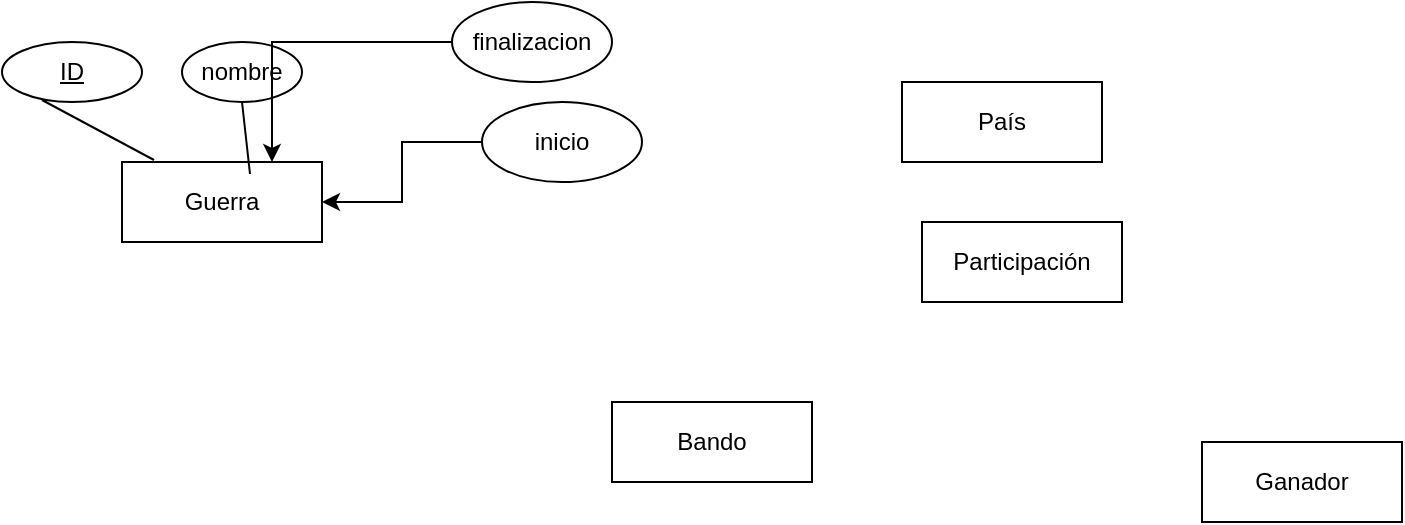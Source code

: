 <mxfile version="22.0.4" type="github">
  <diagram id="R2lEEEUBdFMjLlhIrx00" name="Page-1">
    <mxGraphModel dx="988" dy="529" grid="1" gridSize="10" guides="1" tooltips="1" connect="1" arrows="1" fold="1" page="1" pageScale="1" pageWidth="850" pageHeight="1100" math="0" shadow="0" extFonts="Permanent Marker^https://fonts.googleapis.com/css?family=Permanent+Marker">
      <root>
        <mxCell id="0" />
        <mxCell id="1" parent="0" />
        <mxCell id="Iet_jWAJXBXSNBwaDiyG-1" value="Guerra" style="whiteSpace=wrap;html=1;align=center;" parent="1" vertex="1">
          <mxGeometry x="80" y="180" width="100" height="40" as="geometry" />
        </mxCell>
        <mxCell id="Iet_jWAJXBXSNBwaDiyG-2" value="País" style="whiteSpace=wrap;html=1;align=center;" parent="1" vertex="1">
          <mxGeometry x="470" y="140" width="100" height="40" as="geometry" />
        </mxCell>
        <mxCell id="Iet_jWAJXBXSNBwaDiyG-3" value="Bando" style="whiteSpace=wrap;html=1;align=center;" parent="1" vertex="1">
          <mxGeometry x="325" y="300" width="100" height="40" as="geometry" />
        </mxCell>
        <mxCell id="Iet_jWAJXBXSNBwaDiyG-4" value="Participación" style="whiteSpace=wrap;html=1;align=center;" parent="1" vertex="1">
          <mxGeometry x="480" y="210" width="100" height="40" as="geometry" />
        </mxCell>
        <mxCell id="Iet_jWAJXBXSNBwaDiyG-5" value="Ganador" style="whiteSpace=wrap;html=1;align=center;" parent="1" vertex="1">
          <mxGeometry x="620" y="320" width="100" height="40" as="geometry" />
        </mxCell>
        <mxCell id="AuWt5UhLa8Dw6wnDY-w8-9" style="edgeStyle=orthogonalEdgeStyle;rounded=0;orthogonalLoop=1;jettySize=auto;html=1;entryX=1;entryY=0.5;entryDx=0;entryDy=0;" edge="1" parent="1" source="AuWt5UhLa8Dw6wnDY-w8-1" target="Iet_jWAJXBXSNBwaDiyG-1">
          <mxGeometry relative="1" as="geometry" />
        </mxCell>
        <mxCell id="Iet_jWAJXBXSNBwaDiyG-6" value="&lt;u&gt;ID&lt;/u&gt;" style="ellipse;whiteSpace=wrap;html=1;align=center;" vertex="1" parent="1">
          <mxGeometry x="20" y="120" width="70" height="30" as="geometry" />
        </mxCell>
        <mxCell id="AuWt5UhLa8Dw6wnDY-w8-1" value="inicio" style="ellipse;whiteSpace=wrap;html=1;" vertex="1" parent="1">
          <mxGeometry x="260" y="150" width="80" height="40" as="geometry" />
        </mxCell>
        <mxCell id="Iet_jWAJXBXSNBwaDiyG-7" value="nombre" style="ellipse;whiteSpace=wrap;html=1;align=center;" vertex="1" parent="1">
          <mxGeometry x="110" y="120" width="60" height="30" as="geometry" />
        </mxCell>
        <mxCell id="AuWt5UhLa8Dw6wnDY-w8-8" style="edgeStyle=orthogonalEdgeStyle;rounded=0;orthogonalLoop=1;jettySize=auto;html=1;entryX=0.75;entryY=0;entryDx=0;entryDy=0;" edge="1" parent="1" source="AuWt5UhLa8Dw6wnDY-w8-2" target="Iet_jWAJXBXSNBwaDiyG-1">
          <mxGeometry relative="1" as="geometry" />
        </mxCell>
        <mxCell id="Iet_jWAJXBXSNBwaDiyG-9" value="" style="endArrow=none;html=1;rounded=0;entryX=0.16;entryY=-0.025;entryDx=0;entryDy=0;entryPerimeter=0;" edge="1" parent="1" target="Iet_jWAJXBXSNBwaDiyG-1">
          <mxGeometry relative="1" as="geometry">
            <mxPoint x="40" y="149" as="sourcePoint" />
            <mxPoint x="200" y="149" as="targetPoint" />
          </mxGeometry>
        </mxCell>
        <mxCell id="AuWt5UhLa8Dw6wnDY-w8-2" value="finalizacion" style="ellipse;whiteSpace=wrap;html=1;" vertex="1" parent="1">
          <mxGeometry x="245" y="100" width="80" height="40" as="geometry" />
        </mxCell>
        <mxCell id="Iet_jWAJXBXSNBwaDiyG-11" value="" style="endArrow=none;html=1;rounded=0;entryX=0.64;entryY=0.15;entryDx=0;entryDy=0;entryPerimeter=0;" edge="1" parent="1" target="Iet_jWAJXBXSNBwaDiyG-1">
          <mxGeometry relative="1" as="geometry">
            <mxPoint x="140" y="150" as="sourcePoint" />
            <mxPoint x="196" y="180" as="targetPoint" />
          </mxGeometry>
        </mxCell>
      </root>
    </mxGraphModel>
  </diagram>
</mxfile>
